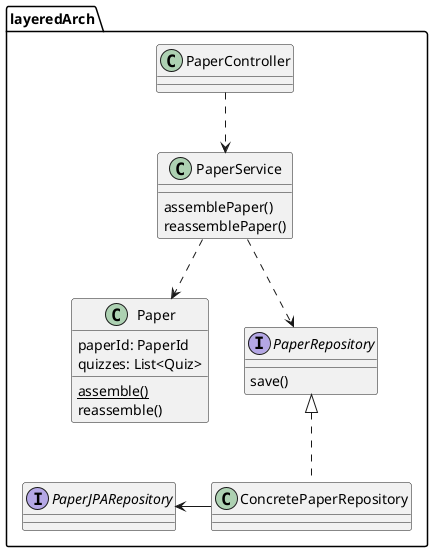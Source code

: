 @startuml

package layeredArch {
    class  PaperController {}

    class PaperService {
        assemblePaper()
        reassemblePaper()
    }

    class "Paper" as od {
        paperId: PaperId
        quizzes: List<Quiz>
        {static} assemble()
        reassemble()
    }

    interface PaperRepository {
        save()
    }


    class PaperJPARepository {}

    class ConcretePaperRepository {}

    interface PaperJPARepository{}

    PaperController ..> PaperService
    PaperService ..> od
    PaperService ..> PaperRepository
    PaperRepository <|.down. ConcretePaperRepository
    ConcretePaperRepository -left-> PaperJPARepository
}


@enduml